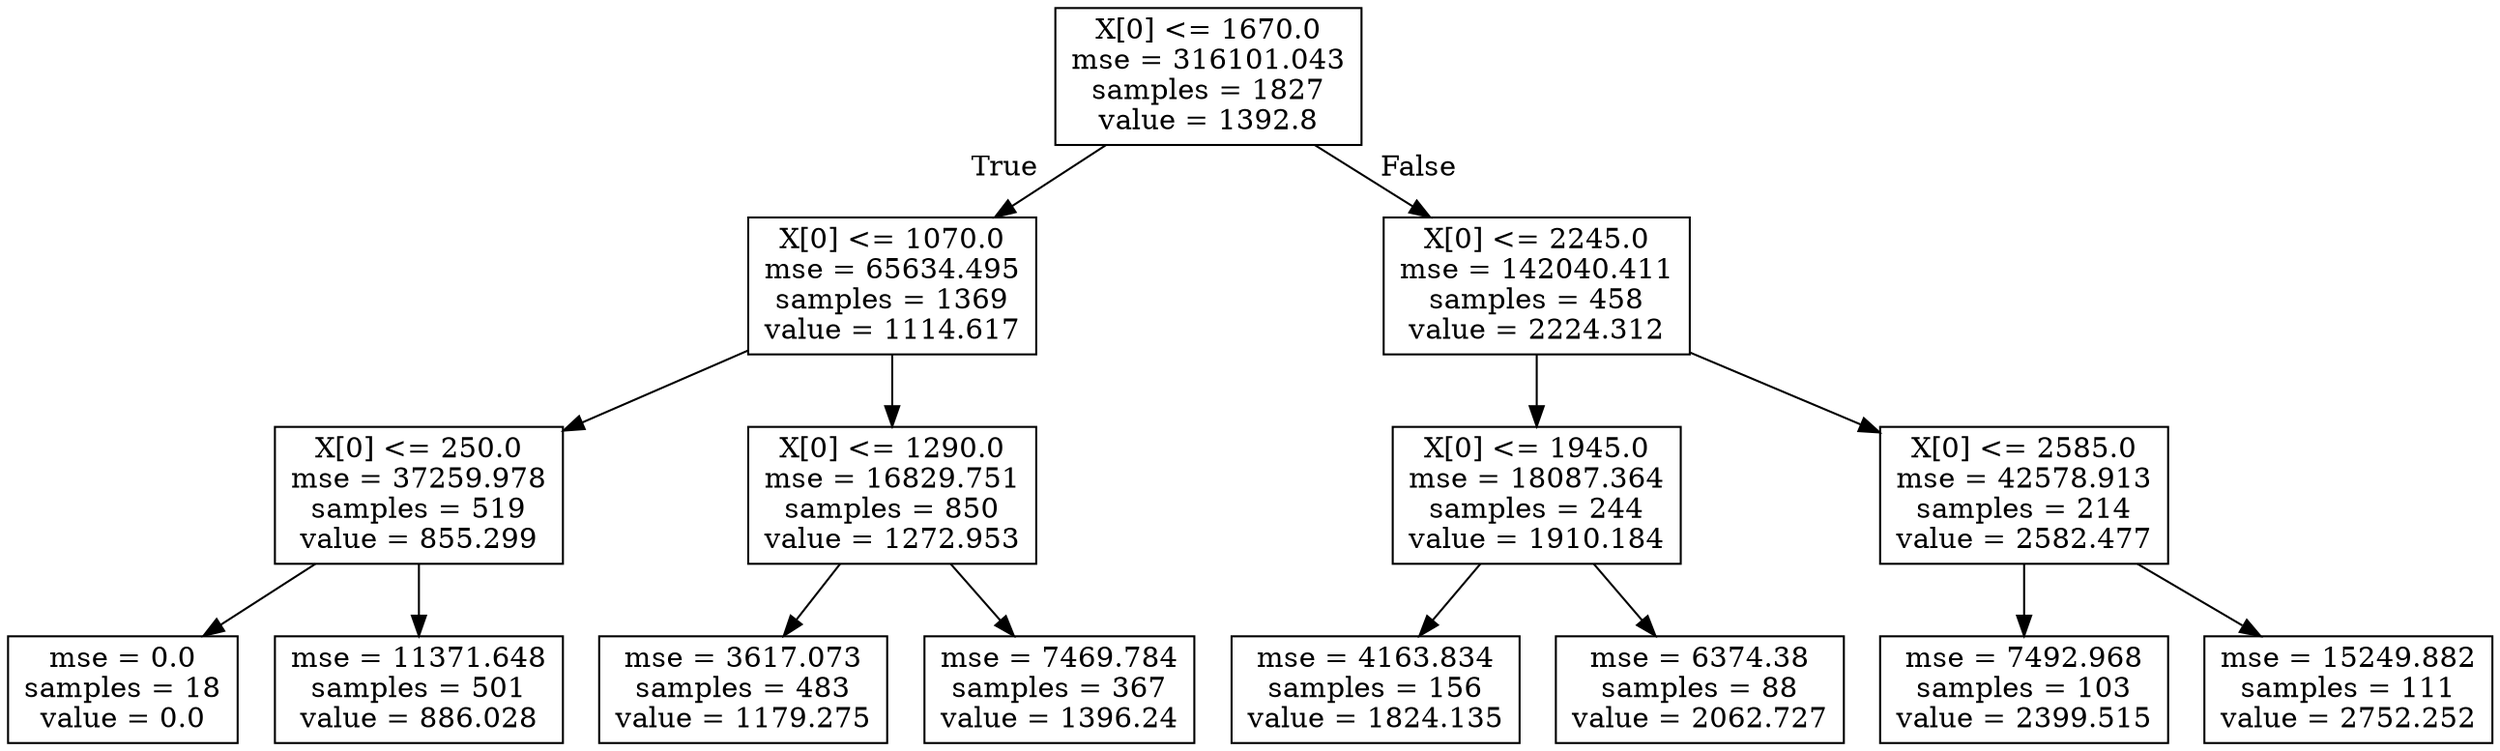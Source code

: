 digraph Tree {
node [shape=box] ;
0 [label="X[0] <= 1670.0\nmse = 316101.043\nsamples = 1827\nvalue = 1392.8"] ;
1 [label="X[0] <= 1070.0\nmse = 65634.495\nsamples = 1369\nvalue = 1114.617"] ;
0 -> 1 [labeldistance=2.5, labelangle=45, headlabel="True"] ;
2 [label="X[0] <= 250.0\nmse = 37259.978\nsamples = 519\nvalue = 855.299"] ;
1 -> 2 ;
3 [label="mse = 0.0\nsamples = 18\nvalue = 0.0"] ;
2 -> 3 ;
4 [label="mse = 11371.648\nsamples = 501\nvalue = 886.028"] ;
2 -> 4 ;
5 [label="X[0] <= 1290.0\nmse = 16829.751\nsamples = 850\nvalue = 1272.953"] ;
1 -> 5 ;
6 [label="mse = 3617.073\nsamples = 483\nvalue = 1179.275"] ;
5 -> 6 ;
7 [label="mse = 7469.784\nsamples = 367\nvalue = 1396.24"] ;
5 -> 7 ;
8 [label="X[0] <= 2245.0\nmse = 142040.411\nsamples = 458\nvalue = 2224.312"] ;
0 -> 8 [labeldistance=2.5, labelangle=-45, headlabel="False"] ;
9 [label="X[0] <= 1945.0\nmse = 18087.364\nsamples = 244\nvalue = 1910.184"] ;
8 -> 9 ;
10 [label="mse = 4163.834\nsamples = 156\nvalue = 1824.135"] ;
9 -> 10 ;
11 [label="mse = 6374.38\nsamples = 88\nvalue = 2062.727"] ;
9 -> 11 ;
12 [label="X[0] <= 2585.0\nmse = 42578.913\nsamples = 214\nvalue = 2582.477"] ;
8 -> 12 ;
13 [label="mse = 7492.968\nsamples = 103\nvalue = 2399.515"] ;
12 -> 13 ;
14 [label="mse = 15249.882\nsamples = 111\nvalue = 2752.252"] ;
12 -> 14 ;
}